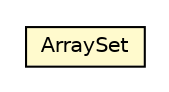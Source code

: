 #!/usr/local/bin/dot
#
# Class diagram 
# Generated by UMLGraph version R5_6-24-gf6e263 (http://www.umlgraph.org/)
#

digraph G {
	edge [fontname="Helvetica",fontsize=10,labelfontname="Helvetica",labelfontsize=10];
	node [fontname="Helvetica",fontsize=10,shape=plaintext];
	nodesep=0.25;
	ranksep=0.5;
	// org.universAAL.ri.gateway.utils.ArraySet
	c8558 [label=<<table title="org.universAAL.ri.gateway.utils.ArraySet" border="0" cellborder="1" cellspacing="0" cellpadding="2" port="p" bgcolor="lemonChiffon" href="./ArraySet.html">
		<tr><td><table border="0" cellspacing="0" cellpadding="1">
<tr><td align="center" balign="center"> ArraySet </td></tr>
		</table></td></tr>
		</table>>, URL="./ArraySet.html", fontname="Helvetica", fontcolor="black", fontsize=10.0];
}

